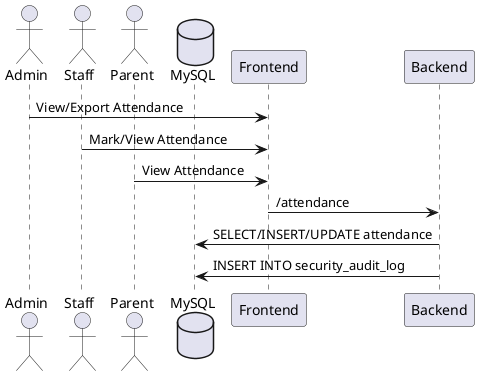 @startuml attendance_management
actor Admin
actor Staff
actor Parent
database MySQL

Admin -> Frontend : View/Export Attendance
Staff -> Frontend : Mark/View Attendance
Parent -> Frontend : View Attendance
Frontend -> Backend : /attendance
Backend -> MySQL : SELECT/INSERT/UPDATE attendance
Backend -> MySQL : INSERT INTO security_audit_log
@enduml